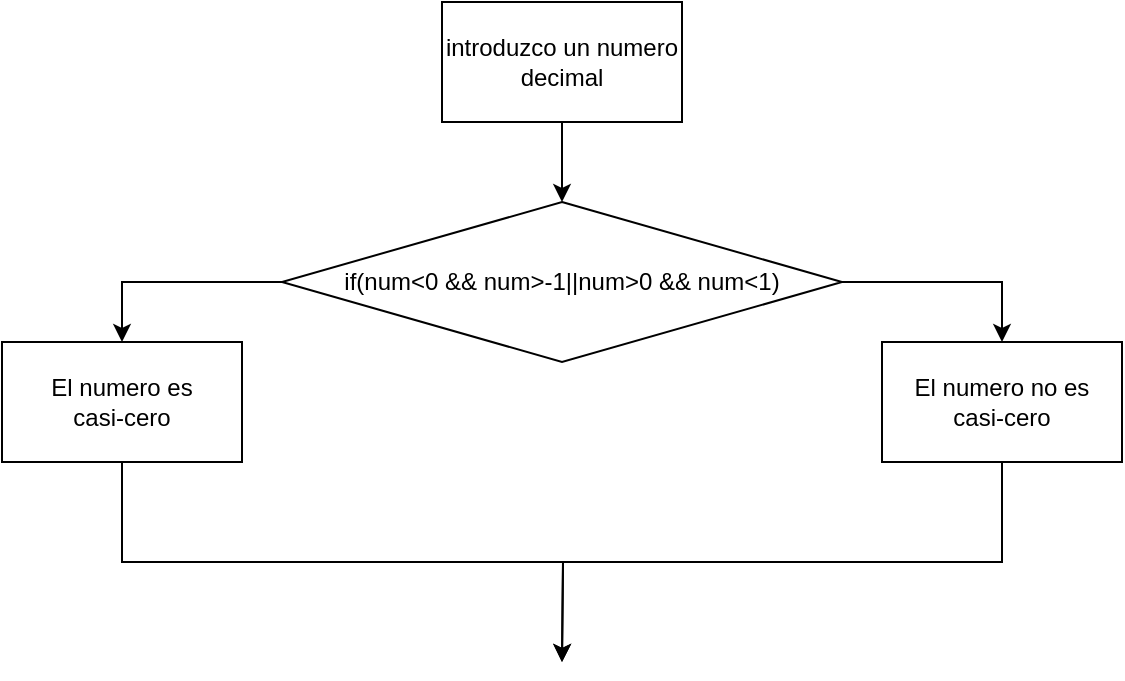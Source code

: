 <mxfile version="20.4.0" type="device"><diagram id="toozhvPbk5I0ftCx0kkA" name="Página-1"><mxGraphModel dx="868" dy="482" grid="1" gridSize="10" guides="1" tooltips="1" connect="1" arrows="1" fold="1" page="1" pageScale="1" pageWidth="827" pageHeight="1169" math="0" shadow="0"><root><mxCell id="0"/><mxCell id="1" parent="0"/><mxCell id="e0Wuo5G0wStDp7pZu_IE-5" style="edgeStyle=orthogonalEdgeStyle;rounded=0;orthogonalLoop=1;jettySize=auto;html=1;exitX=0.5;exitY=1;exitDx=0;exitDy=0;entryX=0.5;entryY=0;entryDx=0;entryDy=0;" edge="1" parent="1" source="e0Wuo5G0wStDp7pZu_IE-1" target="e0Wuo5G0wStDp7pZu_IE-2"><mxGeometry relative="1" as="geometry"/></mxCell><mxCell id="e0Wuo5G0wStDp7pZu_IE-1" value="introduzco un numero decimal" style="rounded=0;whiteSpace=wrap;html=1;" vertex="1" parent="1"><mxGeometry x="340" y="30" width="120" height="60" as="geometry"/></mxCell><mxCell id="e0Wuo5G0wStDp7pZu_IE-6" style="edgeStyle=orthogonalEdgeStyle;rounded=0;orthogonalLoop=1;jettySize=auto;html=1;exitX=0;exitY=0.5;exitDx=0;exitDy=0;entryX=0.5;entryY=0;entryDx=0;entryDy=0;" edge="1" parent="1" source="e0Wuo5G0wStDp7pZu_IE-2" target="e0Wuo5G0wStDp7pZu_IE-4"><mxGeometry relative="1" as="geometry"/></mxCell><mxCell id="e0Wuo5G0wStDp7pZu_IE-7" style="edgeStyle=orthogonalEdgeStyle;rounded=0;orthogonalLoop=1;jettySize=auto;html=1;exitX=1;exitY=0.5;exitDx=0;exitDy=0;entryX=0.5;entryY=0;entryDx=0;entryDy=0;" edge="1" parent="1" source="e0Wuo5G0wStDp7pZu_IE-2" target="e0Wuo5G0wStDp7pZu_IE-3"><mxGeometry relative="1" as="geometry"><mxPoint x="590" y="180" as="targetPoint"/></mxGeometry></mxCell><mxCell id="e0Wuo5G0wStDp7pZu_IE-2" value="if(num&amp;lt;0 &amp;amp;&amp;amp; num&amp;gt;-1||num&amp;gt;0 &amp;amp;&amp;amp; num&amp;lt;1)" style="rhombus;whiteSpace=wrap;html=1;" vertex="1" parent="1"><mxGeometry x="260" y="130" width="280" height="80" as="geometry"/></mxCell><mxCell id="e0Wuo5G0wStDp7pZu_IE-9" style="edgeStyle=orthogonalEdgeStyle;rounded=0;orthogonalLoop=1;jettySize=auto;html=1;exitX=0.5;exitY=1;exitDx=0;exitDy=0;" edge="1" parent="1" source="e0Wuo5G0wStDp7pZu_IE-3"><mxGeometry relative="1" as="geometry"><mxPoint x="400" y="360" as="targetPoint"/></mxGeometry></mxCell><mxCell id="e0Wuo5G0wStDp7pZu_IE-3" value="El numero no es &lt;br&gt;casi-cero" style="rounded=0;whiteSpace=wrap;html=1;" vertex="1" parent="1"><mxGeometry x="560" y="200" width="120" height="60" as="geometry"/></mxCell><mxCell id="e0Wuo5G0wStDp7pZu_IE-8" style="edgeStyle=orthogonalEdgeStyle;rounded=0;orthogonalLoop=1;jettySize=auto;html=1;exitX=0.5;exitY=1;exitDx=0;exitDy=0;" edge="1" parent="1" source="e0Wuo5G0wStDp7pZu_IE-4"><mxGeometry relative="1" as="geometry"><mxPoint x="400" y="360" as="targetPoint"/></mxGeometry></mxCell><mxCell id="e0Wuo5G0wStDp7pZu_IE-4" value="El numero es &lt;br&gt;casi-cero" style="rounded=0;whiteSpace=wrap;html=1;" vertex="1" parent="1"><mxGeometry x="120" y="200" width="120" height="60" as="geometry"/></mxCell></root></mxGraphModel></diagram></mxfile>
